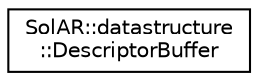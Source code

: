 digraph "Graphical Class Hierarchy"
{
  edge [fontname="Helvetica",fontsize="10",labelfontname="Helvetica",labelfontsize="10"];
  node [fontname="Helvetica",fontsize="10",shape=record];
  rankdir="LR";
  Node0 [label="SolAR::datastructure\l::DescriptorBuffer",height=0.2,width=0.4,color="black", fillcolor="white", style="filled",URL="$class_sol_a_r_1_1datastructure_1_1_descriptor_buffer.html",tooltip="A buffer to store a set of descriptors. "];
}
